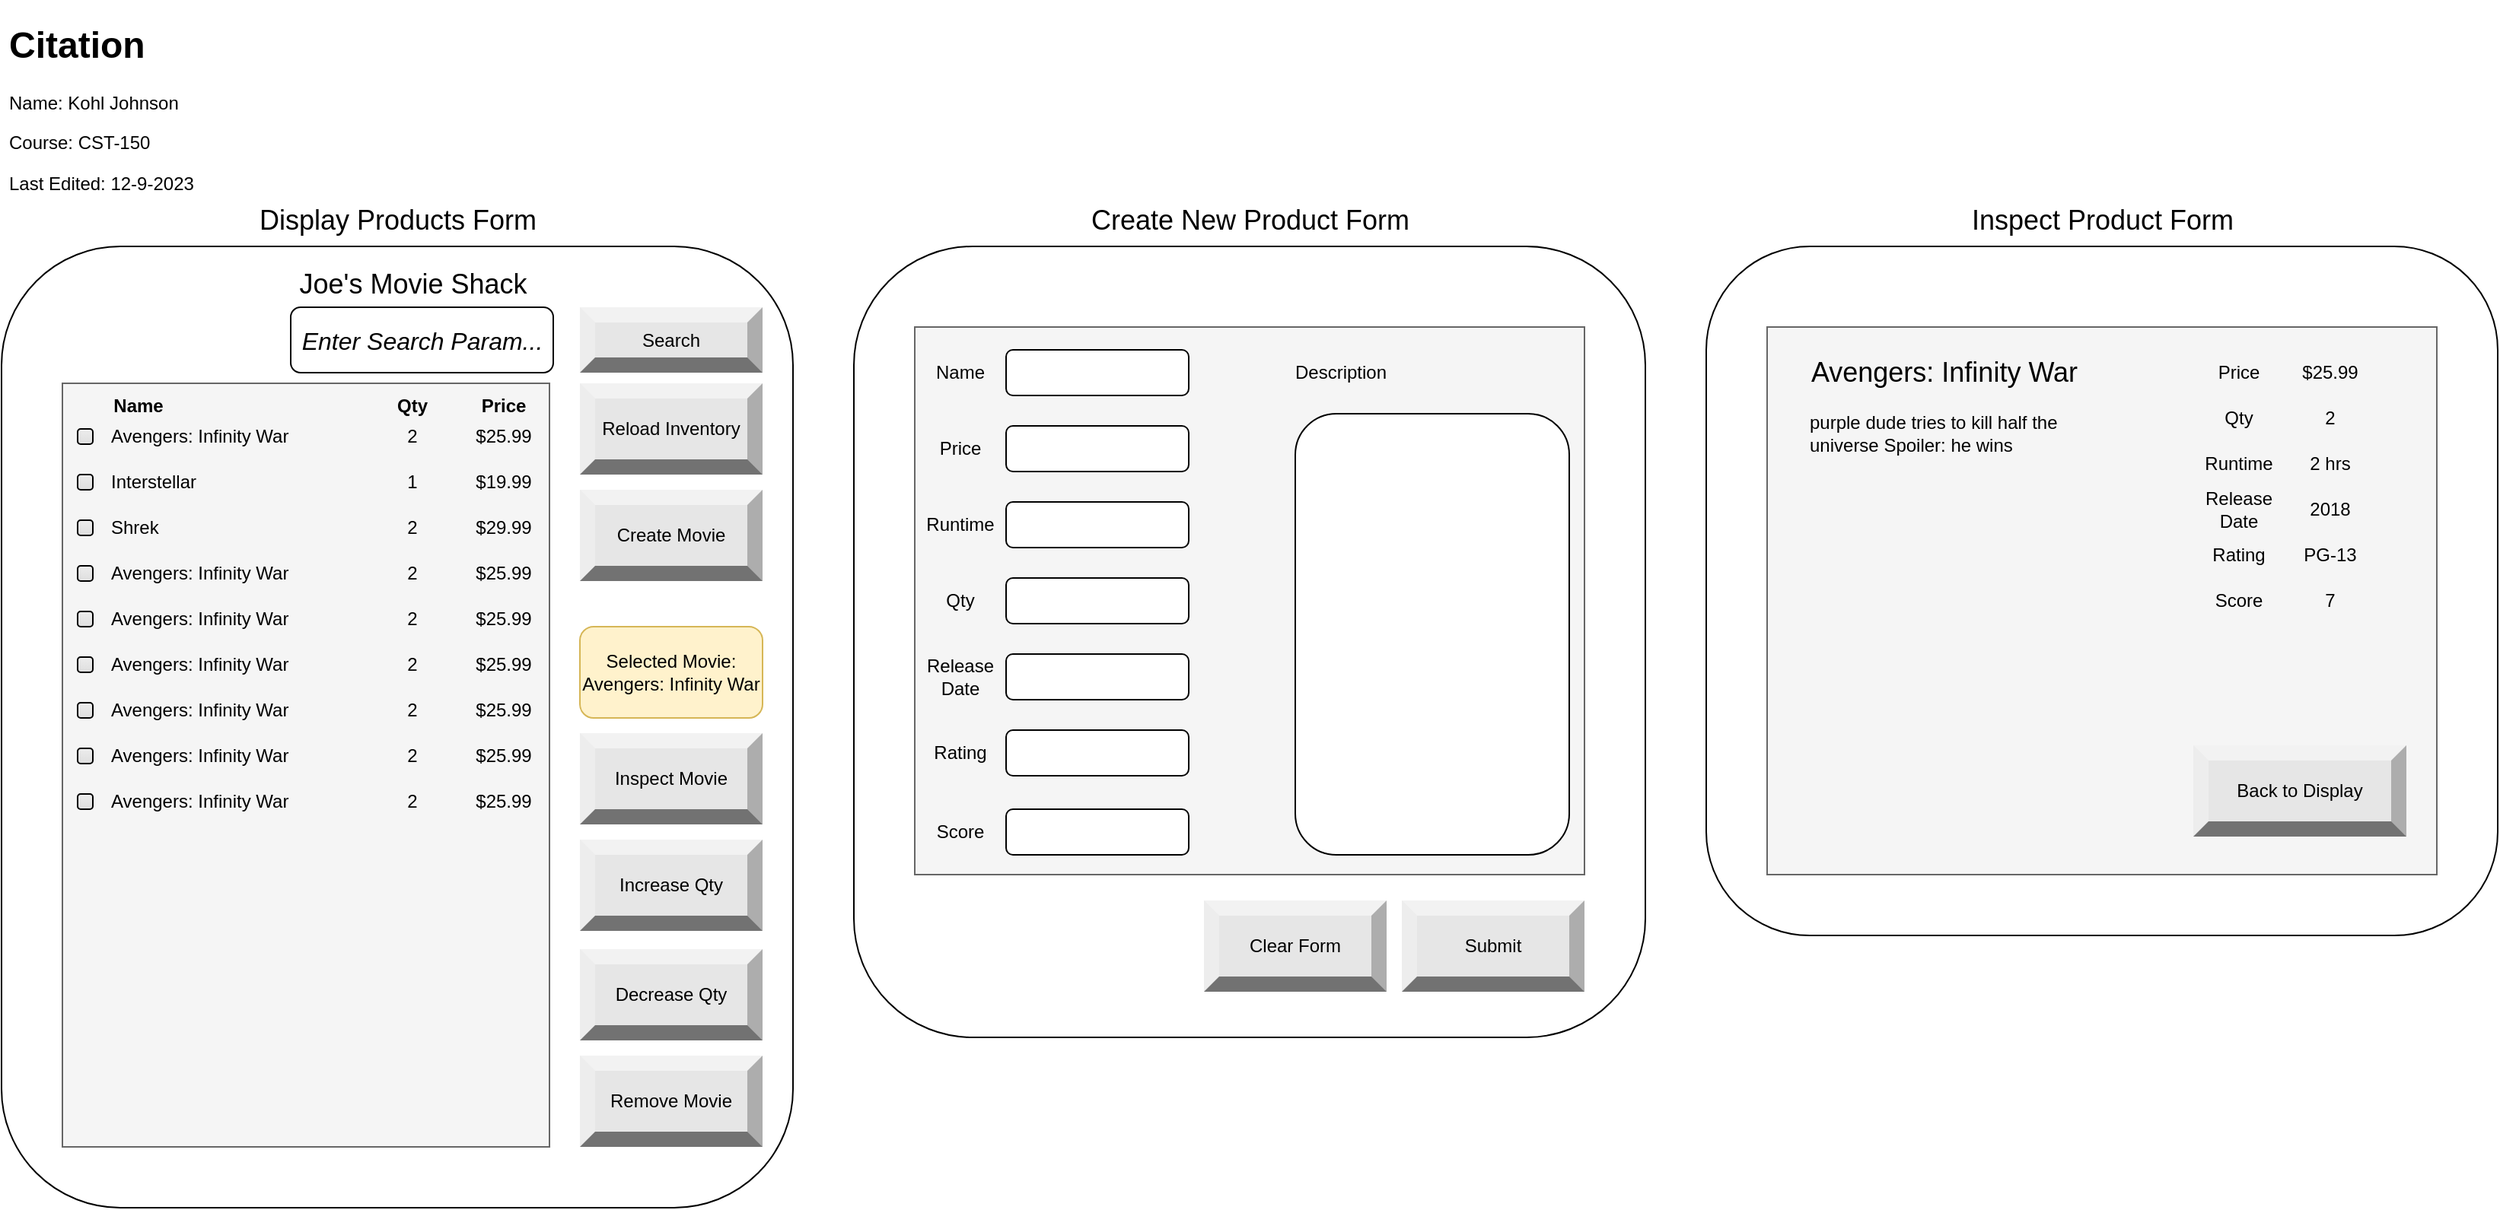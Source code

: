 <mxfile version="22.1.7" type="device">
  <diagram name="Page-1" id="W1TEgyXT-nMo7e60HU6L">
    <mxGraphModel dx="1687" dy="2076" grid="1" gridSize="10" guides="1" tooltips="1" connect="1" arrows="1" fold="1" page="1" pageScale="1" pageWidth="850" pageHeight="1100" math="0" shadow="0">
      <root>
        <mxCell id="0" />
        <mxCell id="1" parent="0" />
        <mxCell id="9baAut3-bObyx5BzjMqD-6" value="" style="rounded=1;whiteSpace=wrap;html=1;" parent="1" vertex="1">
          <mxGeometry x="40" y="160" width="520" height="632" as="geometry" />
        </mxCell>
        <mxCell id="9baAut3-bObyx5BzjMqD-4" value="Reload Inventory" style="labelPosition=center;verticalLabelPosition=middle;align=center;html=1;shape=mxgraph.basic.shaded_button;dx=10;fillColor=#E6E6E6;strokeColor=none;whiteSpace=wrap;" parent="1" vertex="1">
          <mxGeometry x="420" y="250" width="120" height="60" as="geometry" />
        </mxCell>
        <mxCell id="9baAut3-bObyx5BzjMqD-8" value="" style="rounded=0;whiteSpace=wrap;html=1;fillColor=#f5f5f5;fontColor=#333333;strokeColor=#666666;" parent="1" vertex="1">
          <mxGeometry x="80" y="250" width="320" height="502" as="geometry" />
        </mxCell>
        <mxCell id="9baAut3-bObyx5BzjMqD-10" value="&lt;b&gt;Name&lt;/b&gt;" style="text;html=1;strokeColor=none;fillColor=none;align=center;verticalAlign=middle;whiteSpace=wrap;rounded=0;" parent="1" vertex="1">
          <mxGeometry x="100" y="250" width="60" height="30" as="geometry" />
        </mxCell>
        <mxCell id="9baAut3-bObyx5BzjMqD-11" value="&lt;b&gt;Qty&lt;/b&gt;" style="text;html=1;strokeColor=none;fillColor=none;align=center;verticalAlign=middle;whiteSpace=wrap;rounded=0;" parent="1" vertex="1">
          <mxGeometry x="280" y="250" width="60" height="30" as="geometry" />
        </mxCell>
        <mxCell id="9baAut3-bObyx5BzjMqD-12" value="&lt;b&gt;Price&lt;/b&gt;" style="text;html=1;strokeColor=none;fillColor=none;align=center;verticalAlign=middle;whiteSpace=wrap;rounded=0;" parent="1" vertex="1">
          <mxGeometry x="340" y="250" width="60" height="30" as="geometry" />
        </mxCell>
        <mxCell id="9baAut3-bObyx5BzjMqD-16" value="Avengers: Infinity War" style="text;html=1;strokeColor=none;fillColor=none;align=left;verticalAlign=middle;whiteSpace=wrap;rounded=0;" parent="1" vertex="1">
          <mxGeometry x="110" y="270" width="170" height="30" as="geometry" />
        </mxCell>
        <mxCell id="9baAut3-bObyx5BzjMqD-18" value="" style="html=1;shadow=0;dashed=0;shape=mxgraph.bootstrap.checkbox2;labelPosition=right;verticalLabelPosition=middle;align=left;verticalAlign=middle;gradientColor=#DEDEDE;fillColor=#EDEDED;checked=0;spacing=5;checkedFill=#0085FC;checkedStroke=#ffffff;sketch=0;" parent="1" vertex="1">
          <mxGeometry x="90" y="280" width="10" height="10" as="geometry" />
        </mxCell>
        <mxCell id="9baAut3-bObyx5BzjMqD-29" value="2" style="text;html=1;strokeColor=none;fillColor=none;align=center;verticalAlign=middle;whiteSpace=wrap;rounded=0;" parent="1" vertex="1">
          <mxGeometry x="280" y="270" width="60" height="30" as="geometry" />
        </mxCell>
        <mxCell id="9baAut3-bObyx5BzjMqD-30" value="$25.99" style="text;html=1;strokeColor=none;fillColor=none;align=center;verticalAlign=middle;whiteSpace=wrap;rounded=0;" parent="1" vertex="1">
          <mxGeometry x="340" y="270" width="60" height="30" as="geometry" />
        </mxCell>
        <mxCell id="9baAut3-bObyx5BzjMqD-31" value="Interstellar" style="text;html=1;strokeColor=none;fillColor=none;align=left;verticalAlign=middle;whiteSpace=wrap;rounded=0;" parent="1" vertex="1">
          <mxGeometry x="110" y="300" width="170" height="30" as="geometry" />
        </mxCell>
        <mxCell id="9baAut3-bObyx5BzjMqD-32" value="" style="html=1;shadow=0;dashed=0;shape=mxgraph.bootstrap.checkbox2;labelPosition=right;verticalLabelPosition=middle;align=left;verticalAlign=middle;gradientColor=#DEDEDE;fillColor=#EDEDED;checked=0;spacing=5;checkedFill=#0085FC;checkedStroke=#ffffff;sketch=0;" parent="1" vertex="1">
          <mxGeometry x="90" y="310" width="10" height="10" as="geometry" />
        </mxCell>
        <mxCell id="9baAut3-bObyx5BzjMqD-33" value="1" style="text;html=1;strokeColor=none;fillColor=none;align=center;verticalAlign=middle;whiteSpace=wrap;rounded=0;" parent="1" vertex="1">
          <mxGeometry x="280" y="300" width="60" height="30" as="geometry" />
        </mxCell>
        <mxCell id="9baAut3-bObyx5BzjMqD-34" value="$19.99" style="text;html=1;strokeColor=none;fillColor=none;align=center;verticalAlign=middle;whiteSpace=wrap;rounded=0;" parent="1" vertex="1">
          <mxGeometry x="340" y="300" width="60" height="30" as="geometry" />
        </mxCell>
        <mxCell id="9baAut3-bObyx5BzjMqD-35" value="Shrek" style="text;html=1;strokeColor=none;fillColor=none;align=left;verticalAlign=middle;whiteSpace=wrap;rounded=0;" parent="1" vertex="1">
          <mxGeometry x="110" y="330" width="170" height="30" as="geometry" />
        </mxCell>
        <mxCell id="9baAut3-bObyx5BzjMqD-36" value="" style="html=1;shadow=0;dashed=0;shape=mxgraph.bootstrap.checkbox2;labelPosition=right;verticalLabelPosition=middle;align=left;verticalAlign=middle;gradientColor=#DEDEDE;fillColor=#EDEDED;checked=0;spacing=5;checkedFill=#0085FC;checkedStroke=#ffffff;sketch=0;" parent="1" vertex="1">
          <mxGeometry x="90" y="340" width="10" height="10" as="geometry" />
        </mxCell>
        <mxCell id="9baAut3-bObyx5BzjMqD-37" value="2" style="text;html=1;strokeColor=none;fillColor=none;align=center;verticalAlign=middle;whiteSpace=wrap;rounded=0;" parent="1" vertex="1">
          <mxGeometry x="280" y="330" width="60" height="30" as="geometry" />
        </mxCell>
        <mxCell id="9baAut3-bObyx5BzjMqD-38" value="$29.99" style="text;html=1;strokeColor=none;fillColor=none;align=center;verticalAlign=middle;whiteSpace=wrap;rounded=0;" parent="1" vertex="1">
          <mxGeometry x="340" y="330" width="60" height="30" as="geometry" />
        </mxCell>
        <mxCell id="9baAut3-bObyx5BzjMqD-39" value="Avengers: Infinity War" style="text;html=1;strokeColor=none;fillColor=none;align=left;verticalAlign=middle;whiteSpace=wrap;rounded=0;" parent="1" vertex="1">
          <mxGeometry x="110" y="360" width="170" height="30" as="geometry" />
        </mxCell>
        <mxCell id="9baAut3-bObyx5BzjMqD-40" value="" style="html=1;shadow=0;dashed=0;shape=mxgraph.bootstrap.checkbox2;labelPosition=right;verticalLabelPosition=middle;align=left;verticalAlign=middle;gradientColor=#DEDEDE;fillColor=#EDEDED;checked=0;spacing=5;checkedFill=#0085FC;checkedStroke=#ffffff;sketch=0;" parent="1" vertex="1">
          <mxGeometry x="90" y="370" width="10" height="10" as="geometry" />
        </mxCell>
        <mxCell id="9baAut3-bObyx5BzjMqD-41" value="2" style="text;html=1;strokeColor=none;fillColor=none;align=center;verticalAlign=middle;whiteSpace=wrap;rounded=0;" parent="1" vertex="1">
          <mxGeometry x="280" y="360" width="60" height="30" as="geometry" />
        </mxCell>
        <mxCell id="9baAut3-bObyx5BzjMqD-42" value="$25.99" style="text;html=1;strokeColor=none;fillColor=none;align=center;verticalAlign=middle;whiteSpace=wrap;rounded=0;" parent="1" vertex="1">
          <mxGeometry x="340" y="360" width="60" height="30" as="geometry" />
        </mxCell>
        <mxCell id="9baAut3-bObyx5BzjMqD-43" value="Avengers: Infinity War" style="text;html=1;strokeColor=none;fillColor=none;align=left;verticalAlign=middle;whiteSpace=wrap;rounded=0;" parent="1" vertex="1">
          <mxGeometry x="110" y="390" width="170" height="30" as="geometry" />
        </mxCell>
        <mxCell id="9baAut3-bObyx5BzjMqD-44" value="" style="html=1;shadow=0;dashed=0;shape=mxgraph.bootstrap.checkbox2;labelPosition=right;verticalLabelPosition=middle;align=left;verticalAlign=middle;gradientColor=#DEDEDE;fillColor=#EDEDED;checked=0;spacing=5;checkedFill=#0085FC;checkedStroke=#ffffff;sketch=0;" parent="1" vertex="1">
          <mxGeometry x="90" y="400" width="10" height="10" as="geometry" />
        </mxCell>
        <mxCell id="9baAut3-bObyx5BzjMqD-45" value="2" style="text;html=1;strokeColor=none;fillColor=none;align=center;verticalAlign=middle;whiteSpace=wrap;rounded=0;" parent="1" vertex="1">
          <mxGeometry x="280" y="390" width="60" height="30" as="geometry" />
        </mxCell>
        <mxCell id="9baAut3-bObyx5BzjMqD-46" value="$25.99" style="text;html=1;strokeColor=none;fillColor=none;align=center;verticalAlign=middle;whiteSpace=wrap;rounded=0;" parent="1" vertex="1">
          <mxGeometry x="340" y="390" width="60" height="30" as="geometry" />
        </mxCell>
        <mxCell id="9baAut3-bObyx5BzjMqD-47" value="Avengers: Infinity War" style="text;html=1;strokeColor=none;fillColor=none;align=left;verticalAlign=middle;whiteSpace=wrap;rounded=0;" parent="1" vertex="1">
          <mxGeometry x="110" y="420" width="170" height="30" as="geometry" />
        </mxCell>
        <mxCell id="9baAut3-bObyx5BzjMqD-48" value="" style="html=1;shadow=0;dashed=0;shape=mxgraph.bootstrap.checkbox2;labelPosition=right;verticalLabelPosition=middle;align=left;verticalAlign=middle;gradientColor=#DEDEDE;fillColor=#EDEDED;checked=0;spacing=5;checkedFill=#0085FC;checkedStroke=#ffffff;sketch=0;" parent="1" vertex="1">
          <mxGeometry x="90" y="430" width="10" height="10" as="geometry" />
        </mxCell>
        <mxCell id="9baAut3-bObyx5BzjMqD-49" value="2" style="text;html=1;strokeColor=none;fillColor=none;align=center;verticalAlign=middle;whiteSpace=wrap;rounded=0;" parent="1" vertex="1">
          <mxGeometry x="280" y="420" width="60" height="30" as="geometry" />
        </mxCell>
        <mxCell id="9baAut3-bObyx5BzjMqD-50" value="$25.99" style="text;html=1;strokeColor=none;fillColor=none;align=center;verticalAlign=middle;whiteSpace=wrap;rounded=0;" parent="1" vertex="1">
          <mxGeometry x="340" y="420" width="60" height="30" as="geometry" />
        </mxCell>
        <mxCell id="9baAut3-bObyx5BzjMqD-51" value="Avengers: Infinity War" style="text;html=1;strokeColor=none;fillColor=none;align=left;verticalAlign=middle;whiteSpace=wrap;rounded=0;" parent="1" vertex="1">
          <mxGeometry x="110" y="450" width="170" height="30" as="geometry" />
        </mxCell>
        <mxCell id="9baAut3-bObyx5BzjMqD-52" value="" style="html=1;shadow=0;dashed=0;shape=mxgraph.bootstrap.checkbox2;labelPosition=right;verticalLabelPosition=middle;align=left;verticalAlign=middle;gradientColor=#DEDEDE;fillColor=#EDEDED;checked=0;spacing=5;checkedFill=#0085FC;checkedStroke=#ffffff;sketch=0;" parent="1" vertex="1">
          <mxGeometry x="90" y="460" width="10" height="10" as="geometry" />
        </mxCell>
        <mxCell id="9baAut3-bObyx5BzjMqD-53" value="2" style="text;html=1;strokeColor=none;fillColor=none;align=center;verticalAlign=middle;whiteSpace=wrap;rounded=0;" parent="1" vertex="1">
          <mxGeometry x="280" y="450" width="60" height="30" as="geometry" />
        </mxCell>
        <mxCell id="9baAut3-bObyx5BzjMqD-54" value="$25.99" style="text;html=1;strokeColor=none;fillColor=none;align=center;verticalAlign=middle;whiteSpace=wrap;rounded=0;" parent="1" vertex="1">
          <mxGeometry x="340" y="450" width="60" height="30" as="geometry" />
        </mxCell>
        <mxCell id="9baAut3-bObyx5BzjMqD-55" value="Avengers: Infinity War" style="text;html=1;strokeColor=none;fillColor=none;align=left;verticalAlign=middle;whiteSpace=wrap;rounded=0;" parent="1" vertex="1">
          <mxGeometry x="110" y="480" width="170" height="30" as="geometry" />
        </mxCell>
        <mxCell id="9baAut3-bObyx5BzjMqD-56" value="" style="html=1;shadow=0;dashed=0;shape=mxgraph.bootstrap.checkbox2;labelPosition=right;verticalLabelPosition=middle;align=left;verticalAlign=middle;gradientColor=#DEDEDE;fillColor=#EDEDED;checked=0;spacing=5;checkedFill=#0085FC;checkedStroke=#ffffff;sketch=0;" parent="1" vertex="1">
          <mxGeometry x="90" y="490" width="10" height="10" as="geometry" />
        </mxCell>
        <mxCell id="9baAut3-bObyx5BzjMqD-57" value="2" style="text;html=1;strokeColor=none;fillColor=none;align=center;verticalAlign=middle;whiteSpace=wrap;rounded=0;" parent="1" vertex="1">
          <mxGeometry x="280" y="480" width="60" height="30" as="geometry" />
        </mxCell>
        <mxCell id="9baAut3-bObyx5BzjMqD-58" value="$25.99" style="text;html=1;strokeColor=none;fillColor=none;align=center;verticalAlign=middle;whiteSpace=wrap;rounded=0;" parent="1" vertex="1">
          <mxGeometry x="340" y="480" width="60" height="30" as="geometry" />
        </mxCell>
        <mxCell id="9baAut3-bObyx5BzjMqD-59" value="Avengers: Infinity War" style="text;html=1;strokeColor=none;fillColor=none;align=left;verticalAlign=middle;whiteSpace=wrap;rounded=0;" parent="1" vertex="1">
          <mxGeometry x="110" y="510" width="170" height="30" as="geometry" />
        </mxCell>
        <mxCell id="9baAut3-bObyx5BzjMqD-60" value="" style="html=1;shadow=0;dashed=0;shape=mxgraph.bootstrap.checkbox2;labelPosition=right;verticalLabelPosition=middle;align=left;verticalAlign=middle;gradientColor=#DEDEDE;fillColor=#EDEDED;checked=0;spacing=5;checkedFill=#0085FC;checkedStroke=#ffffff;sketch=0;" parent="1" vertex="1">
          <mxGeometry x="90" y="520" width="10" height="10" as="geometry" />
        </mxCell>
        <mxCell id="9baAut3-bObyx5BzjMqD-61" value="2" style="text;html=1;strokeColor=none;fillColor=none;align=center;verticalAlign=middle;whiteSpace=wrap;rounded=0;" parent="1" vertex="1">
          <mxGeometry x="280" y="510" width="60" height="30" as="geometry" />
        </mxCell>
        <mxCell id="9baAut3-bObyx5BzjMqD-62" value="$25.99" style="text;html=1;strokeColor=none;fillColor=none;align=center;verticalAlign=middle;whiteSpace=wrap;rounded=0;" parent="1" vertex="1">
          <mxGeometry x="340" y="510" width="60" height="30" as="geometry" />
        </mxCell>
        <mxCell id="9baAut3-bObyx5BzjMqD-63" value="Display Products Form" style="text;html=1;strokeColor=none;fillColor=none;align=center;verticalAlign=middle;whiteSpace=wrap;rounded=0;fontSize=18;" parent="1" vertex="1">
          <mxGeometry x="207.5" y="128" width="185" height="30" as="geometry" />
        </mxCell>
        <mxCell id="9baAut3-bObyx5BzjMqD-64" value="" style="rounded=1;whiteSpace=wrap;html=1;" parent="1" vertex="1">
          <mxGeometry x="600" y="160" width="520" height="520" as="geometry" />
        </mxCell>
        <mxCell id="9baAut3-bObyx5BzjMqD-65" value="" style="rounded=0;whiteSpace=wrap;html=1;fillColor=#f5f5f5;fontColor=#333333;strokeColor=#666666;" parent="1" vertex="1">
          <mxGeometry x="640" y="213" width="440" height="360" as="geometry" />
        </mxCell>
        <mxCell id="9baAut3-bObyx5BzjMqD-66" value="" style="rounded=1;whiteSpace=wrap;html=1;" parent="1" vertex="1">
          <mxGeometry x="700" y="228" width="120" height="30" as="geometry" />
        </mxCell>
        <mxCell id="wPursQF8PRuPrvGqT7gL-1" value="Name" style="text;html=1;strokeColor=none;fillColor=none;align=center;verticalAlign=middle;whiteSpace=wrap;rounded=0;" parent="1" vertex="1">
          <mxGeometry x="640" y="228" width="60" height="30" as="geometry" />
        </mxCell>
        <mxCell id="wPursQF8PRuPrvGqT7gL-2" value="" style="rounded=1;whiteSpace=wrap;html=1;" parent="1" vertex="1">
          <mxGeometry x="700" y="378" width="120" height="30" as="geometry" />
        </mxCell>
        <mxCell id="wPursQF8PRuPrvGqT7gL-3" value="Qty" style="text;html=1;strokeColor=none;fillColor=none;align=center;verticalAlign=middle;whiteSpace=wrap;rounded=0;" parent="1" vertex="1">
          <mxGeometry x="640" y="378" width="60" height="30" as="geometry" />
        </mxCell>
        <mxCell id="wPursQF8PRuPrvGqT7gL-4" value="" style="rounded=1;whiteSpace=wrap;html=1;" parent="1" vertex="1">
          <mxGeometry x="700" y="278" width="120" height="30" as="geometry" />
        </mxCell>
        <mxCell id="wPursQF8PRuPrvGqT7gL-5" value="Price" style="text;html=1;strokeColor=none;fillColor=none;align=center;verticalAlign=middle;whiteSpace=wrap;rounded=0;" parent="1" vertex="1">
          <mxGeometry x="640" y="278" width="60" height="30" as="geometry" />
        </mxCell>
        <mxCell id="wPursQF8PRuPrvGqT7gL-6" value="" style="rounded=1;whiteSpace=wrap;html=1;" parent="1" vertex="1">
          <mxGeometry x="700" y="428" width="120" height="30" as="geometry" />
        </mxCell>
        <mxCell id="wPursQF8PRuPrvGqT7gL-7" value="Release Date" style="text;html=1;strokeColor=none;fillColor=none;align=center;verticalAlign=middle;whiteSpace=wrap;rounded=0;" parent="1" vertex="1">
          <mxGeometry x="640" y="428" width="60" height="30" as="geometry" />
        </mxCell>
        <mxCell id="wPursQF8PRuPrvGqT7gL-8" value="" style="rounded=1;whiteSpace=wrap;html=1;" parent="1" vertex="1">
          <mxGeometry x="700" y="328" width="120" height="30" as="geometry" />
        </mxCell>
        <mxCell id="wPursQF8PRuPrvGqT7gL-9" value="Runtime" style="text;html=1;strokeColor=none;fillColor=none;align=center;verticalAlign=middle;whiteSpace=wrap;rounded=0;" parent="1" vertex="1">
          <mxGeometry x="640" y="328" width="60" height="30" as="geometry" />
        </mxCell>
        <mxCell id="wPursQF8PRuPrvGqT7gL-10" value="" style="rounded=1;whiteSpace=wrap;html=1;" parent="1" vertex="1">
          <mxGeometry x="700" y="478" width="120" height="30" as="geometry" />
        </mxCell>
        <mxCell id="wPursQF8PRuPrvGqT7gL-11" value="Rating" style="text;html=1;strokeColor=none;fillColor=none;align=center;verticalAlign=middle;whiteSpace=wrap;rounded=0;" parent="1" vertex="1">
          <mxGeometry x="640" y="478" width="60" height="30" as="geometry" />
        </mxCell>
        <mxCell id="wPursQF8PRuPrvGqT7gL-16" value="Create New Product Form" style="text;html=1;strokeColor=none;fillColor=none;align=center;verticalAlign=middle;whiteSpace=wrap;rounded=0;fontSize=18;" parent="1" vertex="1">
          <mxGeometry x="753.75" y="128" width="212.5" height="30" as="geometry" />
        </mxCell>
        <mxCell id="wPursQF8PRuPrvGqT7gL-17" value="" style="rounded=1;whiteSpace=wrap;html=1;" parent="1" vertex="1">
          <mxGeometry x="1160" y="160" width="520" height="453" as="geometry" />
        </mxCell>
        <mxCell id="wPursQF8PRuPrvGqT7gL-18" value="" style="rounded=0;whiteSpace=wrap;html=1;fillColor=#f5f5f5;fontColor=#333333;strokeColor=#666666;" parent="1" vertex="1">
          <mxGeometry x="1200" y="213" width="440" height="360" as="geometry" />
        </mxCell>
        <mxCell id="wPursQF8PRuPrvGqT7gL-19" value="Inspect Product Form" style="text;html=1;strokeColor=none;fillColor=none;align=center;verticalAlign=middle;whiteSpace=wrap;rounded=0;fontSize=18;" parent="1" vertex="1">
          <mxGeometry x="1313.75" y="128" width="212.5" height="30" as="geometry" />
        </mxCell>
        <mxCell id="wPursQF8PRuPrvGqT7gL-21" value="Avengers: Infinity War" style="text;html=1;strokeColor=none;fillColor=none;align=center;verticalAlign=middle;whiteSpace=wrap;rounded=0;fontSize=18;" parent="1" vertex="1">
          <mxGeometry x="1210" y="228" width="212.5" height="30" as="geometry" />
        </mxCell>
        <mxCell id="wPursQF8PRuPrvGqT7gL-23" value="purple dude tries to kill half the universe Spoiler: he wins" style="text;html=1;strokeColor=none;fillColor=none;align=left;verticalAlign=middle;whiteSpace=wrap;rounded=0;" parent="1" vertex="1">
          <mxGeometry x="1225.63" y="268" width="181.25" height="30" as="geometry" />
        </mxCell>
        <mxCell id="wPursQF8PRuPrvGqT7gL-24" value="Price" style="text;html=1;strokeColor=none;fillColor=none;align=center;verticalAlign=middle;whiteSpace=wrap;rounded=0;" parent="1" vertex="1">
          <mxGeometry x="1480" y="228" width="60" height="30" as="geometry" />
        </mxCell>
        <mxCell id="wPursQF8PRuPrvGqT7gL-25" value="Qty" style="text;html=1;strokeColor=none;fillColor=none;align=center;verticalAlign=middle;whiteSpace=wrap;rounded=0;" parent="1" vertex="1">
          <mxGeometry x="1480" y="258" width="60" height="30" as="geometry" />
        </mxCell>
        <mxCell id="wPursQF8PRuPrvGqT7gL-26" value="Runtime" style="text;html=1;strokeColor=none;fillColor=none;align=center;verticalAlign=middle;whiteSpace=wrap;rounded=0;" parent="1" vertex="1">
          <mxGeometry x="1480" y="288" width="60" height="30" as="geometry" />
        </mxCell>
        <mxCell id="wPursQF8PRuPrvGqT7gL-27" value="Release Date" style="text;html=1;strokeColor=none;fillColor=none;align=center;verticalAlign=middle;whiteSpace=wrap;rounded=0;" parent="1" vertex="1">
          <mxGeometry x="1480" y="318" width="60" height="30" as="geometry" />
        </mxCell>
        <mxCell id="wPursQF8PRuPrvGqT7gL-28" value="Rating" style="text;html=1;strokeColor=none;fillColor=none;align=center;verticalAlign=middle;whiteSpace=wrap;rounded=0;" parent="1" vertex="1">
          <mxGeometry x="1480" y="348" width="60" height="30" as="geometry" />
        </mxCell>
        <mxCell id="wPursQF8PRuPrvGqT7gL-29" value="$25.99" style="text;html=1;strokeColor=none;fillColor=none;align=center;verticalAlign=middle;whiteSpace=wrap;rounded=0;" parent="1" vertex="1">
          <mxGeometry x="1540" y="228" width="60" height="30" as="geometry" />
        </mxCell>
        <mxCell id="wPursQF8PRuPrvGqT7gL-30" value="2" style="text;html=1;strokeColor=none;fillColor=none;align=center;verticalAlign=middle;whiteSpace=wrap;rounded=0;" parent="1" vertex="1">
          <mxGeometry x="1540" y="258" width="60" height="30" as="geometry" />
        </mxCell>
        <mxCell id="wPursQF8PRuPrvGqT7gL-31" value="2 hrs" style="text;html=1;strokeColor=none;fillColor=none;align=center;verticalAlign=middle;whiteSpace=wrap;rounded=0;" parent="1" vertex="1">
          <mxGeometry x="1540" y="288" width="60" height="30" as="geometry" />
        </mxCell>
        <mxCell id="wPursQF8PRuPrvGqT7gL-32" value="2018" style="text;html=1;strokeColor=none;fillColor=none;align=center;verticalAlign=middle;whiteSpace=wrap;rounded=0;" parent="1" vertex="1">
          <mxGeometry x="1540" y="318" width="60" height="30" as="geometry" />
        </mxCell>
        <mxCell id="wPursQF8PRuPrvGqT7gL-33" value="PG-13" style="text;html=1;strokeColor=none;fillColor=none;align=center;verticalAlign=middle;whiteSpace=wrap;rounded=0;" parent="1" vertex="1">
          <mxGeometry x="1540" y="348" width="60" height="30" as="geometry" />
        </mxCell>
        <mxCell id="wPursQF8PRuPrvGqT7gL-34" value="Back to Display" style="labelPosition=center;verticalLabelPosition=middle;align=center;html=1;shape=mxgraph.basic.shaded_button;dx=10;fillColor=#E6E6E6;strokeColor=none;whiteSpace=wrap;" parent="1" vertex="1">
          <mxGeometry x="1480" y="488" width="140" height="60" as="geometry" />
        </mxCell>
        <mxCell id="ZmE9vxEUuSmNn-mOsmGT-1" value="&lt;h1&gt;Citation&lt;/h1&gt;&lt;p&gt;Name: Kohl Johnson&lt;/p&gt;&lt;p&gt;Course: CST-150&lt;/p&gt;&lt;p&gt;Last Edited: 12-9-2023&lt;/p&gt;" style="text;html=1;strokeColor=none;fillColor=none;spacing=5;spacingTop=-20;whiteSpace=wrap;overflow=hidden;rounded=0;" parent="1" vertex="1">
          <mxGeometry x="40" y="8" width="190" height="120" as="geometry" />
        </mxCell>
        <mxCell id="XMGnkVKqxB-2CC_kpqJi-1" value="Create Movie" style="labelPosition=center;verticalLabelPosition=middle;align=center;html=1;shape=mxgraph.basic.shaded_button;dx=10;fillColor=#E6E6E6;strokeColor=none;whiteSpace=wrap;" parent="1" vertex="1">
          <mxGeometry x="420" y="320" width="120" height="60" as="geometry" />
        </mxCell>
        <mxCell id="XMGnkVKqxB-2CC_kpqJi-2" value="Inspect Movie" style="labelPosition=center;verticalLabelPosition=middle;align=center;html=1;shape=mxgraph.basic.shaded_button;dx=10;fillColor=#E6E6E6;strokeColor=none;whiteSpace=wrap;" parent="1" vertex="1">
          <mxGeometry x="420" y="480" width="120" height="60" as="geometry" />
        </mxCell>
        <mxCell id="XMGnkVKqxB-2CC_kpqJi-3" value="Increase Qty" style="labelPosition=center;verticalLabelPosition=middle;align=center;html=1;shape=mxgraph.basic.shaded_button;dx=10;fillColor=#E6E6E6;strokeColor=none;whiteSpace=wrap;" parent="1" vertex="1">
          <mxGeometry x="420" y="550" width="120" height="60" as="geometry" />
        </mxCell>
        <mxCell id="XMGnkVKqxB-2CC_kpqJi-4" value="Decrease Qty" style="labelPosition=center;verticalLabelPosition=middle;align=center;html=1;shape=mxgraph.basic.shaded_button;dx=10;fillColor=#E6E6E6;strokeColor=none;whiteSpace=wrap;" parent="1" vertex="1">
          <mxGeometry x="420" y="622" width="120" height="60" as="geometry" />
        </mxCell>
        <mxCell id="XMGnkVKqxB-2CC_kpqJi-5" value="Remove Movie" style="labelPosition=center;verticalLabelPosition=middle;align=center;html=1;shape=mxgraph.basic.shaded_button;dx=10;fillColor=#E6E6E6;strokeColor=none;whiteSpace=wrap;" parent="1" vertex="1">
          <mxGeometry x="420" y="692" width="120" height="60" as="geometry" />
        </mxCell>
        <mxCell id="XMGnkVKqxB-2CC_kpqJi-6" value="Selected Movie:&lt;br&gt;Avengers: Infinity War" style="rounded=1;whiteSpace=wrap;html=1;fillColor=#fff2cc;strokeColor=#d6b656;" parent="1" vertex="1">
          <mxGeometry x="420" y="410" width="120" height="60" as="geometry" />
        </mxCell>
        <mxCell id="XMGnkVKqxB-2CC_kpqJi-7" value="" style="rounded=1;whiteSpace=wrap;html=1;" parent="1" vertex="1">
          <mxGeometry x="700" y="530" width="120" height="30" as="geometry" />
        </mxCell>
        <mxCell id="XMGnkVKqxB-2CC_kpqJi-8" value="Score" style="text;html=1;strokeColor=none;fillColor=none;align=center;verticalAlign=middle;whiteSpace=wrap;rounded=0;" parent="1" vertex="1">
          <mxGeometry x="640" y="530" width="60" height="30" as="geometry" />
        </mxCell>
        <mxCell id="XMGnkVKqxB-2CC_kpqJi-9" value="" style="rounded=1;whiteSpace=wrap;html=1;" parent="1" vertex="1">
          <mxGeometry x="890" y="270" width="180" height="290" as="geometry" />
        </mxCell>
        <mxCell id="XMGnkVKqxB-2CC_kpqJi-10" value="Description" style="text;html=1;strokeColor=none;fillColor=none;align=center;verticalAlign=middle;whiteSpace=wrap;rounded=0;" parent="1" vertex="1">
          <mxGeometry x="890" y="228" width="60" height="30" as="geometry" />
        </mxCell>
        <mxCell id="XMGnkVKqxB-2CC_kpqJi-11" value="Submit" style="labelPosition=center;verticalLabelPosition=middle;align=center;html=1;shape=mxgraph.basic.shaded_button;dx=10;fillColor=#E6E6E6;strokeColor=none;whiteSpace=wrap;" parent="1" vertex="1">
          <mxGeometry x="960" y="590" width="120" height="60" as="geometry" />
        </mxCell>
        <mxCell id="XMGnkVKqxB-2CC_kpqJi-12" value="Clear Form" style="labelPosition=center;verticalLabelPosition=middle;align=center;html=1;shape=mxgraph.basic.shaded_button;dx=10;fillColor=#E6E6E6;strokeColor=none;whiteSpace=wrap;" parent="1" vertex="1">
          <mxGeometry x="830" y="590" width="120" height="60" as="geometry" />
        </mxCell>
        <mxCell id="QoBG3b-9q-EPwP5mUQ_v-1" value="Score" style="text;html=1;strokeColor=none;fillColor=none;align=center;verticalAlign=middle;whiteSpace=wrap;rounded=0;" vertex="1" parent="1">
          <mxGeometry x="1480" y="378" width="60" height="30" as="geometry" />
        </mxCell>
        <mxCell id="QoBG3b-9q-EPwP5mUQ_v-2" value="7" style="text;html=1;strokeColor=none;fillColor=none;align=center;verticalAlign=middle;whiteSpace=wrap;rounded=0;" vertex="1" parent="1">
          <mxGeometry x="1540" y="378" width="60" height="30" as="geometry" />
        </mxCell>
        <mxCell id="QoBG3b-9q-EPwP5mUQ_v-3" value="Joe&#39;s Movie Shack" style="text;html=1;strokeColor=none;fillColor=none;align=center;verticalAlign=middle;whiteSpace=wrap;rounded=0;fontSize=18;" vertex="1" parent="1">
          <mxGeometry x="217.5" y="170" width="185" height="30" as="geometry" />
        </mxCell>
        <mxCell id="QoBG3b-9q-EPwP5mUQ_v-4" value="Search" style="labelPosition=center;verticalLabelPosition=middle;align=center;html=1;shape=mxgraph.basic.shaded_button;dx=10;fillColor=#E6E6E6;strokeColor=none;whiteSpace=wrap;" vertex="1" parent="1">
          <mxGeometry x="420" y="200" width="120" height="43" as="geometry" />
        </mxCell>
        <mxCell id="QoBG3b-9q-EPwP5mUQ_v-5" value="Enter Search Param..." style="rounded=1;whiteSpace=wrap;html=1;fontSize=16;fontStyle=2" vertex="1" parent="1">
          <mxGeometry x="230" y="200" width="172.5" height="43" as="geometry" />
        </mxCell>
      </root>
    </mxGraphModel>
  </diagram>
</mxfile>
